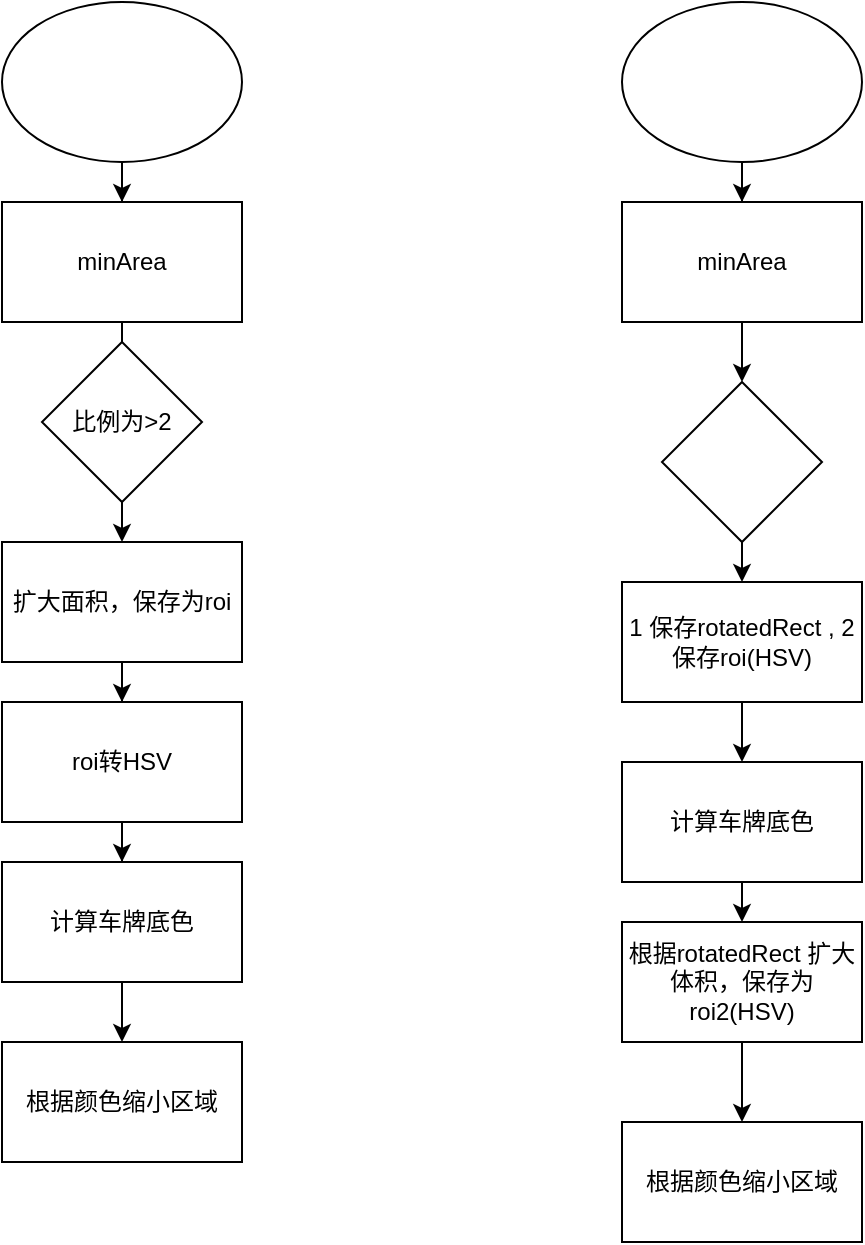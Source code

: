 <mxfile version="12.1.9" type="github" pages="1">
  <diagram id="sOJgpRjMxfrlRFF4v9KC" name="Page-1">
    <mxGraphModel dx="1422" dy="762" grid="1" gridSize="10" guides="1" tooltips="1" connect="1" arrows="1" fold="1" page="1" pageScale="1" pageWidth="827" pageHeight="1169" math="0" shadow="0">
      <root>
        <mxCell id="0"/>
        <mxCell id="1" parent="0"/>
        <mxCell id="GSiQ4Ob3SJ08c_HrdLGT-2" style="edgeStyle=orthogonalEdgeStyle;rounded=0;orthogonalLoop=1;jettySize=auto;html=1;" parent="1" source="GSiQ4Ob3SJ08c_HrdLGT-3" edge="1">
          <mxGeometry relative="1" as="geometry">
            <mxPoint x="180" y="460" as="targetPoint"/>
            <Array as="points">
              <mxPoint x="180" y="520"/>
              <mxPoint x="180" y="520"/>
            </Array>
          </mxGeometry>
        </mxCell>
        <mxCell id="GSiQ4Ob3SJ08c_HrdLGT-1" value="" style="ellipse;whiteSpace=wrap;html=1;" parent="1" vertex="1">
          <mxGeometry x="120" y="320" width="120" height="80" as="geometry"/>
        </mxCell>
        <mxCell id="GSiQ4Ob3SJ08c_HrdLGT-3" value="minArea" style="rounded=0;whiteSpace=wrap;html=1;" parent="1" vertex="1">
          <mxGeometry x="120" y="420" width="120" height="60" as="geometry"/>
        </mxCell>
        <mxCell id="GSiQ4Ob3SJ08c_HrdLGT-4" style="edgeStyle=orthogonalEdgeStyle;rounded=0;orthogonalLoop=1;jettySize=auto;html=1;" parent="1" source="GSiQ4Ob3SJ08c_HrdLGT-1" target="GSiQ4Ob3SJ08c_HrdLGT-3" edge="1">
          <mxGeometry relative="1" as="geometry">
            <mxPoint x="180" y="460" as="targetPoint"/>
            <mxPoint x="180" y="390" as="sourcePoint"/>
          </mxGeometry>
        </mxCell>
        <mxCell id="GSiQ4Ob3SJ08c_HrdLGT-7" value="" style="edgeStyle=orthogonalEdgeStyle;rounded=0;orthogonalLoop=1;jettySize=auto;html=1;" parent="1" source="GSiQ4Ob3SJ08c_HrdLGT-5" edge="1">
          <mxGeometry relative="1" as="geometry">
            <mxPoint x="180" y="590" as="targetPoint"/>
          </mxGeometry>
        </mxCell>
        <mxCell id="GSiQ4Ob3SJ08c_HrdLGT-5" value="比例为&amp;gt;2" style="rhombus;whiteSpace=wrap;html=1;" parent="1" vertex="1">
          <mxGeometry x="140" y="490" width="80" height="80" as="geometry"/>
        </mxCell>
        <mxCell id="GSiQ4Ob3SJ08c_HrdLGT-10" value="" style="edgeStyle=orthogonalEdgeStyle;rounded=0;orthogonalLoop=1;jettySize=auto;html=1;" parent="1" source="GSiQ4Ob3SJ08c_HrdLGT-8" target="GSiQ4Ob3SJ08c_HrdLGT-9" edge="1">
          <mxGeometry relative="1" as="geometry"/>
        </mxCell>
        <mxCell id="GSiQ4Ob3SJ08c_HrdLGT-8" value="扩大面积，保存为roi" style="rounded=0;whiteSpace=wrap;html=1;" parent="1" vertex="1">
          <mxGeometry x="120" y="590" width="120" height="60" as="geometry"/>
        </mxCell>
        <mxCell id="GSiQ4Ob3SJ08c_HrdLGT-12" value="" style="edgeStyle=orthogonalEdgeStyle;rounded=0;orthogonalLoop=1;jettySize=auto;html=1;" parent="1" source="GSiQ4Ob3SJ08c_HrdLGT-9" target="GSiQ4Ob3SJ08c_HrdLGT-11" edge="1">
          <mxGeometry relative="1" as="geometry"/>
        </mxCell>
        <mxCell id="GSiQ4Ob3SJ08c_HrdLGT-9" value="roi转HSV" style="rounded=0;whiteSpace=wrap;html=1;" parent="1" vertex="1">
          <mxGeometry x="120" y="670" width="120" height="60" as="geometry"/>
        </mxCell>
        <mxCell id="GSiQ4Ob3SJ08c_HrdLGT-13" style="edgeStyle=orthogonalEdgeStyle;rounded=0;orthogonalLoop=1;jettySize=auto;html=1;exitX=0.5;exitY=1;exitDx=0;exitDy=0;" parent="1" source="GSiQ4Ob3SJ08c_HrdLGT-11" edge="1">
          <mxGeometry relative="1" as="geometry">
            <mxPoint x="180" y="840" as="targetPoint"/>
          </mxGeometry>
        </mxCell>
        <mxCell id="GSiQ4Ob3SJ08c_HrdLGT-11" value="计算车牌底色" style="rounded=0;whiteSpace=wrap;html=1;" parent="1" vertex="1">
          <mxGeometry x="120" y="750" width="120" height="60" as="geometry"/>
        </mxCell>
        <mxCell id="GSiQ4Ob3SJ08c_HrdLGT-14" value="根据颜色缩小区域" style="rounded=0;whiteSpace=wrap;html=1;" parent="1" vertex="1">
          <mxGeometry x="120" y="840" width="120" height="60" as="geometry"/>
        </mxCell>
        <mxCell id="GSiQ4Ob3SJ08c_HrdLGT-17" value="" style="edgeStyle=orthogonalEdgeStyle;rounded=0;orthogonalLoop=1;jettySize=auto;html=1;entryX=0.5;entryY=0;entryDx=0;entryDy=0;" parent="1" source="GSiQ4Ob3SJ08c_HrdLGT-15" target="GSiQ4Ob3SJ08c_HrdLGT-18" edge="1">
          <mxGeometry relative="1" as="geometry">
            <mxPoint x="490" y="480" as="targetPoint"/>
          </mxGeometry>
        </mxCell>
        <mxCell id="GSiQ4Ob3SJ08c_HrdLGT-15" value="" style="ellipse;whiteSpace=wrap;html=1;" parent="1" vertex="1">
          <mxGeometry x="430" y="320" width="120" height="80" as="geometry"/>
        </mxCell>
        <mxCell id="GSiQ4Ob3SJ08c_HrdLGT-19" style="edgeStyle=orthogonalEdgeStyle;rounded=0;orthogonalLoop=1;jettySize=auto;html=1;entryX=0.5;entryY=0;entryDx=0;entryDy=0;" parent="1" source="GSiQ4Ob3SJ08c_HrdLGT-18" target="GSiQ4Ob3SJ08c_HrdLGT-20" edge="1">
          <mxGeometry relative="1" as="geometry">
            <mxPoint x="490" y="500" as="targetPoint"/>
          </mxGeometry>
        </mxCell>
        <mxCell id="GSiQ4Ob3SJ08c_HrdLGT-18" value="minArea" style="rounded=0;whiteSpace=wrap;html=1;" parent="1" vertex="1">
          <mxGeometry x="430" y="420" width="120" height="60" as="geometry"/>
        </mxCell>
        <mxCell id="GSiQ4Ob3SJ08c_HrdLGT-28" style="edgeStyle=orthogonalEdgeStyle;rounded=0;orthogonalLoop=1;jettySize=auto;html=1;exitX=0.5;exitY=1;exitDx=0;exitDy=0;entryX=0.5;entryY=0;entryDx=0;entryDy=0;" parent="1" source="GSiQ4Ob3SJ08c_HrdLGT-20" target="GSiQ4Ob3SJ08c_HrdLGT-22" edge="1">
          <mxGeometry relative="1" as="geometry"/>
        </mxCell>
        <mxCell id="GSiQ4Ob3SJ08c_HrdLGT-20" value="" style="rhombus;whiteSpace=wrap;html=1;" parent="1" vertex="1">
          <mxGeometry x="450" y="510" width="80" height="80" as="geometry"/>
        </mxCell>
        <mxCell id="UEBu72hojOKj4oL53jnx-5" style="edgeStyle=orthogonalEdgeStyle;rounded=0;orthogonalLoop=1;jettySize=auto;html=1;exitX=0.5;exitY=1;exitDx=0;exitDy=0;entryX=0.5;entryY=0;entryDx=0;entryDy=0;" edge="1" parent="1" source="GSiQ4Ob3SJ08c_HrdLGT-22" target="GSiQ4Ob3SJ08c_HrdLGT-26">
          <mxGeometry relative="1" as="geometry"/>
        </mxCell>
        <mxCell id="GSiQ4Ob3SJ08c_HrdLGT-22" value="1 保存rotatedRect , 2 保存roi(HSV)" style="rounded=0;whiteSpace=wrap;html=1;" parent="1" vertex="1">
          <mxGeometry x="430" y="610" width="120" height="60" as="geometry"/>
        </mxCell>
        <mxCell id="UEBu72hojOKj4oL53jnx-4" style="edgeStyle=orthogonalEdgeStyle;rounded=0;orthogonalLoop=1;jettySize=auto;html=1;exitX=0.5;exitY=1;exitDx=0;exitDy=0;entryX=0.5;entryY=0;entryDx=0;entryDy=0;" edge="1" parent="1" source="GSiQ4Ob3SJ08c_HrdLGT-26" target="GSiQ4Ob3SJ08c_HrdLGT-29">
          <mxGeometry relative="1" as="geometry"/>
        </mxCell>
        <mxCell id="GSiQ4Ob3SJ08c_HrdLGT-26" value="计算车牌底色" style="rounded=0;whiteSpace=wrap;html=1;" parent="1" vertex="1">
          <mxGeometry x="430" y="700" width="120" height="60" as="geometry"/>
        </mxCell>
        <mxCell id="GSiQ4Ob3SJ08c_HrdLGT-27" value="根据颜色缩小区域" style="rounded=0;whiteSpace=wrap;html=1;" parent="1" vertex="1">
          <mxGeometry x="430" y="880" width="120" height="60" as="geometry"/>
        </mxCell>
        <mxCell id="UEBu72hojOKj4oL53jnx-2" style="edgeStyle=orthogonalEdgeStyle;rounded=0;orthogonalLoop=1;jettySize=auto;html=1;exitX=0.5;exitY=1;exitDx=0;exitDy=0;entryX=0.5;entryY=0;entryDx=0;entryDy=0;" edge="1" parent="1" source="GSiQ4Ob3SJ08c_HrdLGT-29" target="GSiQ4Ob3SJ08c_HrdLGT-27">
          <mxGeometry relative="1" as="geometry"/>
        </mxCell>
        <mxCell id="GSiQ4Ob3SJ08c_HrdLGT-29" value="根据rotatedRect 扩大体积，保存为roi2(HSV)" style="rounded=0;whiteSpace=wrap;html=1;" parent="1" vertex="1">
          <mxGeometry x="430" y="780" width="120" height="60" as="geometry"/>
        </mxCell>
      </root>
    </mxGraphModel>
  </diagram>
</mxfile>
